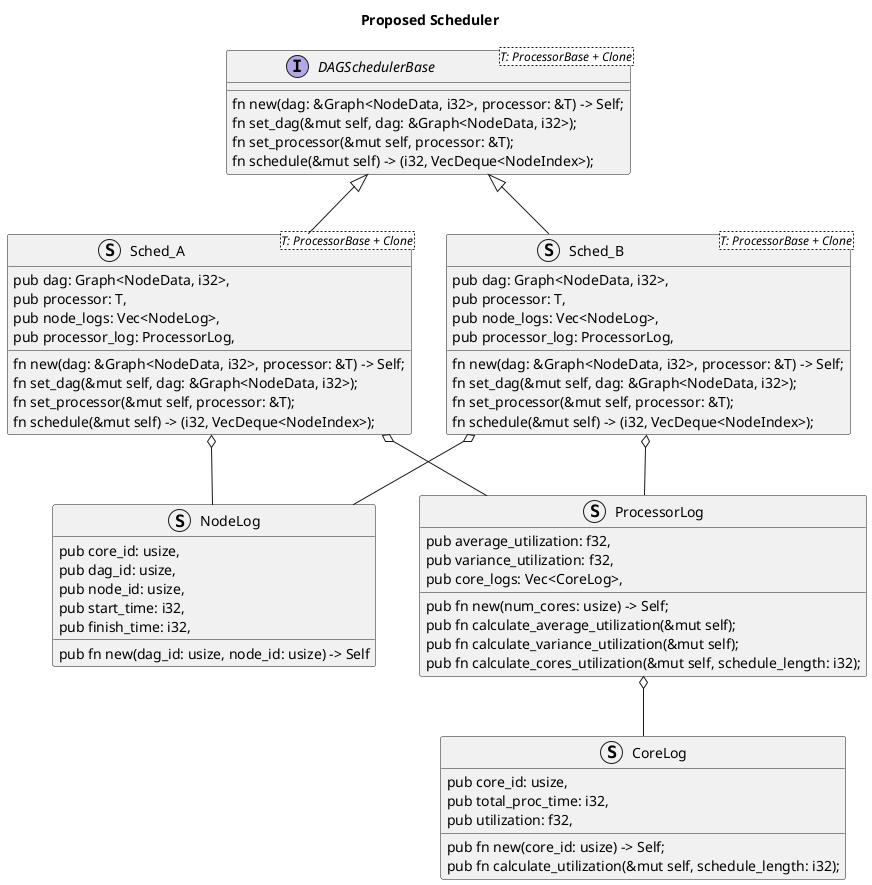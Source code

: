 @startuml interface

@startuml proposed_sched
title Proposed Scheduler

    Interface DAGSchedulerBase<T: ProcessorBase + Clone> {
        fn new(dag: &Graph<NodeData, i32>, processor: &T) -> Self;
        fn set_dag(&mut self, dag: &Graph<NodeData, i32>);
        fn set_processor(&mut self, processor: &T);
        fn schedule(&mut self) -> (i32, VecDeque<NodeIndex>);
    }

    struct Sched_A<T: ProcessorBase + Clone> {
        pub dag: Graph<NodeData, i32>,
        pub processor: T,
        pub node_logs: Vec<NodeLog>,
        pub processor_log: ProcessorLog,

        fn new(dag: &Graph<NodeData, i32>, processor: &T) -> Self;
        fn set_dag(&mut self, dag: &Graph<NodeData, i32>);
        fn set_processor(&mut self, processor: &T);
        fn schedule(&mut self) -> (i32, VecDeque<NodeIndex>);
    }

    struct Sched_B<T: ProcessorBase + Clone> {
        pub dag: Graph<NodeData, i32>,
        pub processor: T,
        pub node_logs: Vec<NodeLog>,
        pub processor_log: ProcessorLog,

        fn new(dag: &Graph<NodeData, i32>, processor: &T) -> Self;
        fn set_dag(&mut self, dag: &Graph<NodeData, i32>);
        fn set_processor(&mut self, processor: &T);
        fn schedule(&mut self) -> (i32, VecDeque<NodeIndex>);
    }

    
    struct NodeLog {
        pub core_id: usize,
        pub dag_id: usize,
        pub node_id: usize,
        pub start_time: i32,
        pub finish_time: i32,

        pub fn new(dag_id: usize, node_id: usize) -> Self
    }

    struct ProcessorLog {
        pub average_utilization: f32,
        pub variance_utilization: f32,
        pub core_logs: Vec<CoreLog>,

        pub fn new(num_cores: usize) -> Self;
        pub fn calculate_average_utilization(&mut self);
        pub fn calculate_variance_utilization(&mut self);
        pub fn calculate_cores_utilization(&mut self, schedule_length: i32);
    }

    struct CoreLog {
        pub core_id: usize,
        pub total_proc_time: i32,
        pub utilization: f32,

        pub fn new(core_id: usize) -> Self;
        pub fn calculate_utilization(&mut self, schedule_length: i32);
    }  

    DAGSchedulerBase <|-down- Sched_A
    DAGSchedulerBase <|-down- Sched_B
    Sched_A o-down- NodeLog
    Sched_B o-down- NodeLog
    Sched_A o-down- ProcessorLog
    Sched_B o-down- ProcessorLog
    ProcessorLog o-down- CoreLog

    
@enduml


@enduml